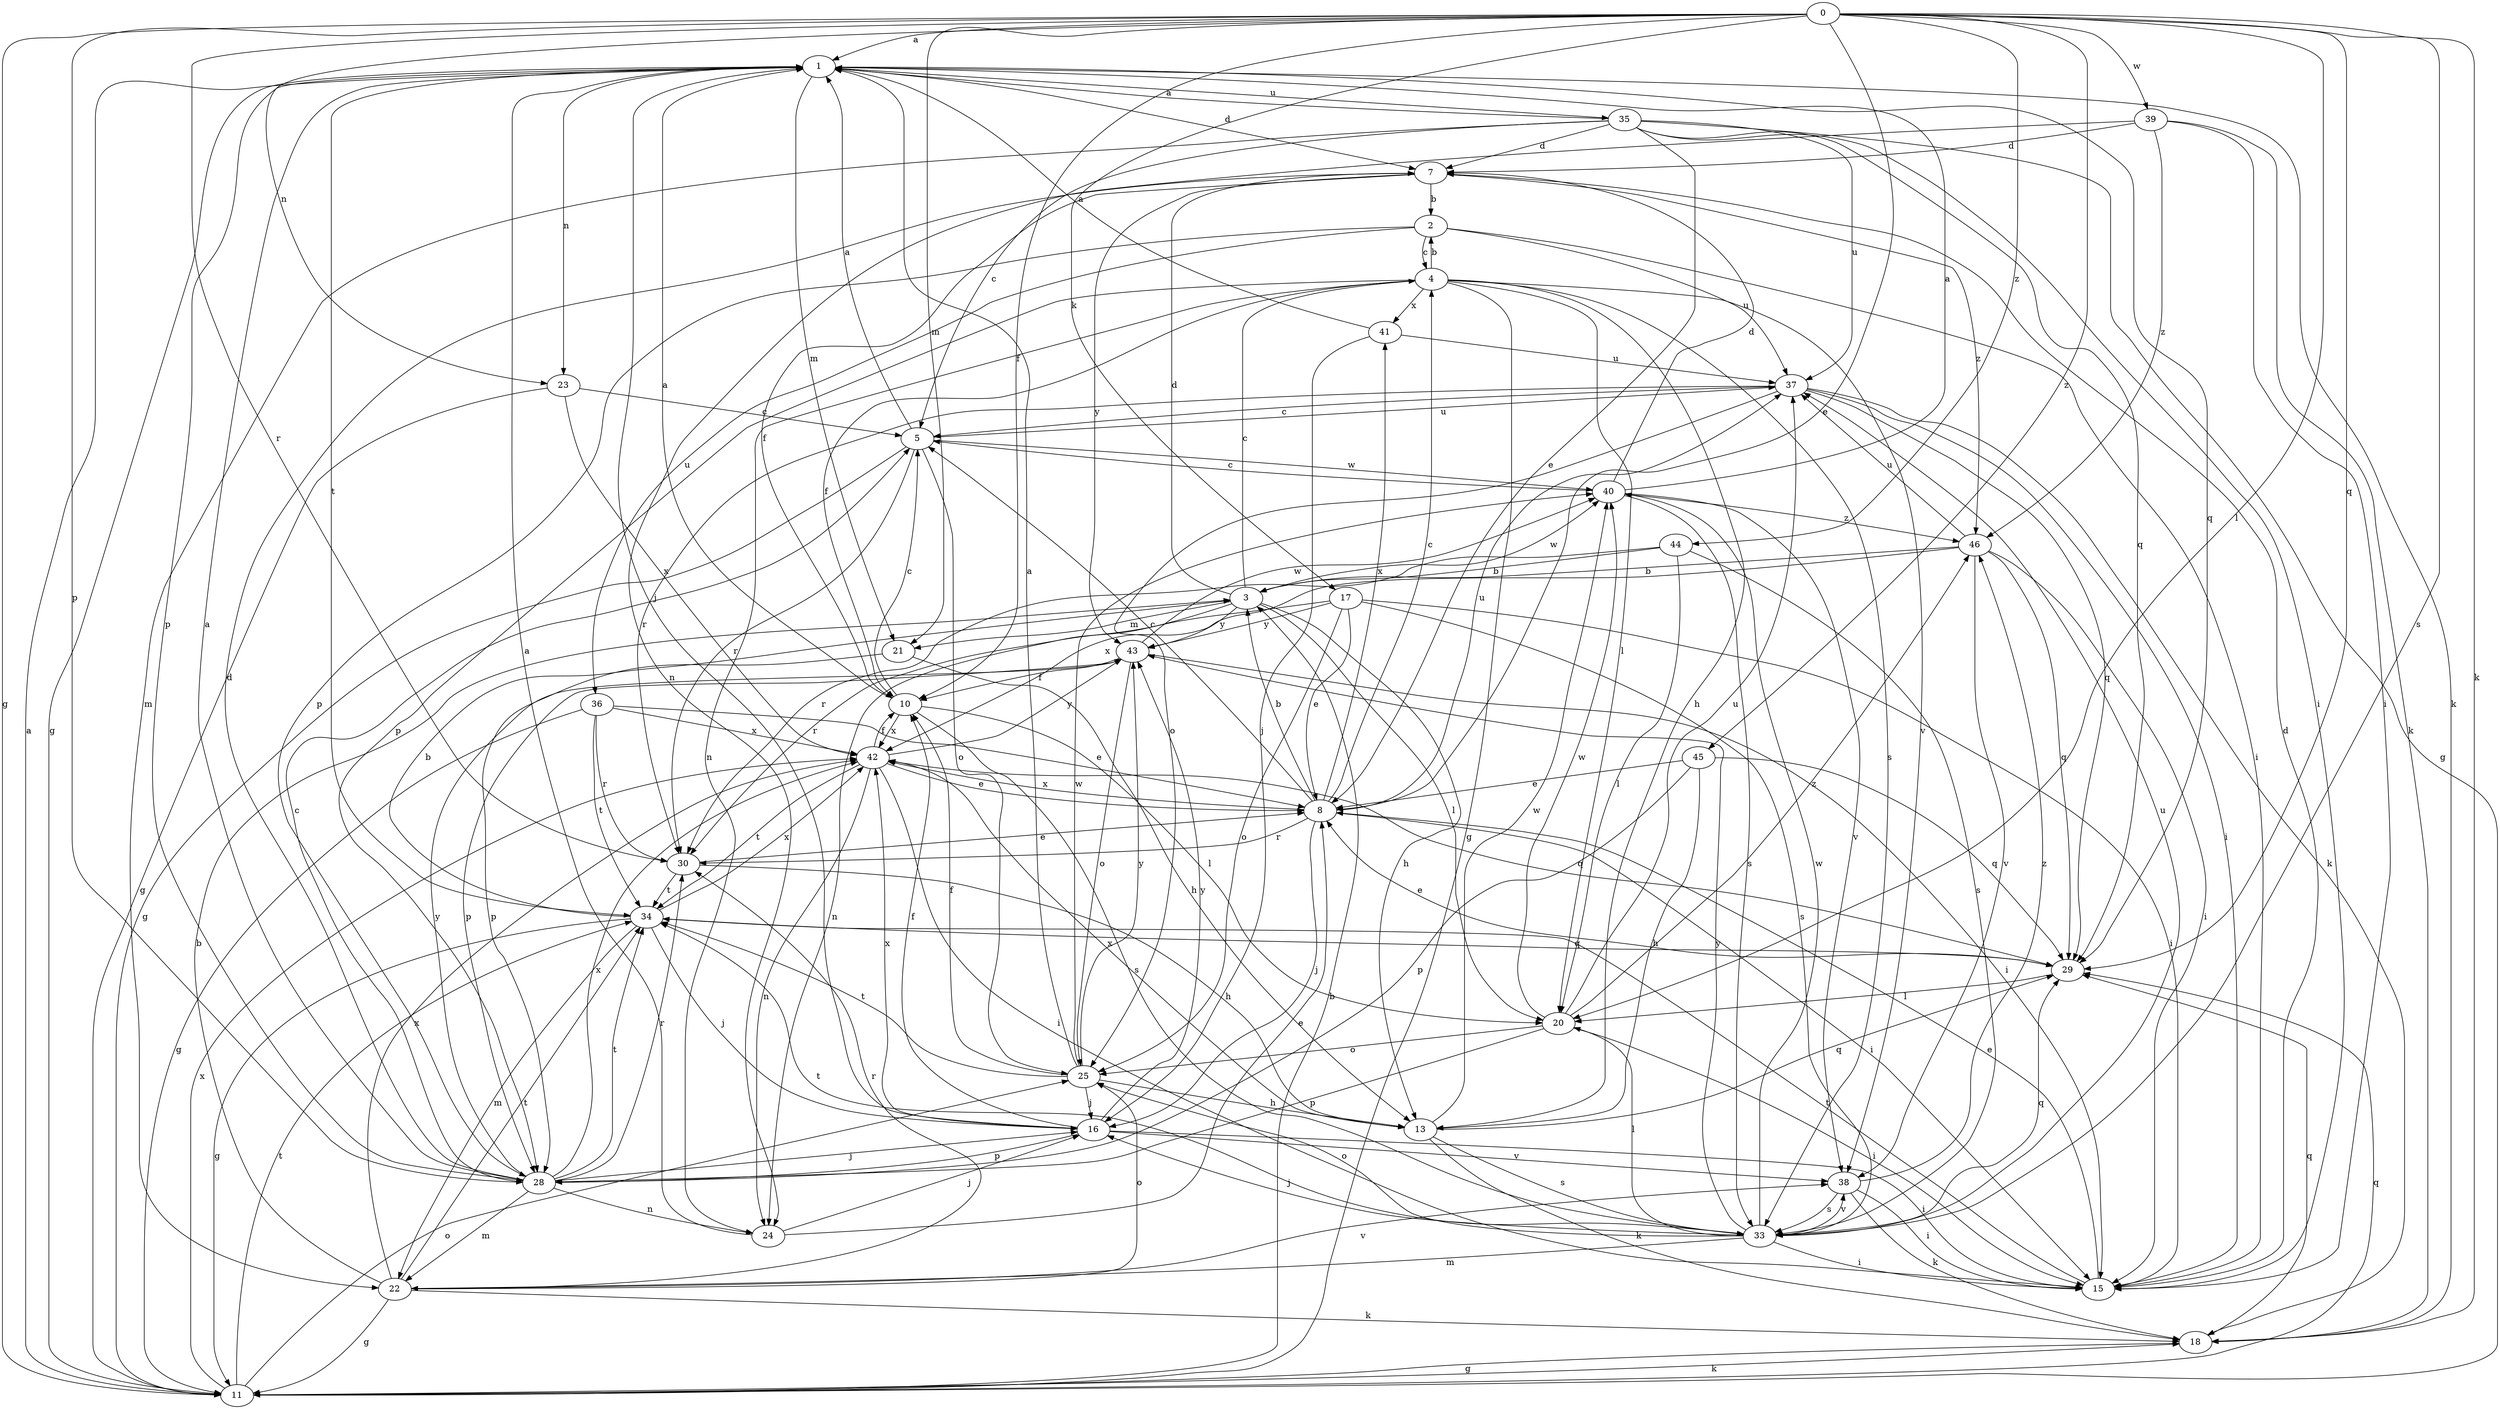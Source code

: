 strict digraph  {
0;
1;
2;
3;
4;
5;
7;
8;
10;
11;
13;
15;
16;
17;
18;
20;
21;
22;
23;
24;
25;
28;
29;
30;
33;
34;
35;
36;
37;
38;
39;
40;
41;
42;
43;
44;
45;
46;
0 -> 1  [label=a];
0 -> 8  [label=e];
0 -> 10  [label=f];
0 -> 11  [label=g];
0 -> 17  [label=k];
0 -> 18  [label=k];
0 -> 20  [label=l];
0 -> 21  [label=m];
0 -> 23  [label=n];
0 -> 28  [label=p];
0 -> 29  [label=q];
0 -> 30  [label=r];
0 -> 33  [label=s];
0 -> 39  [label=w];
0 -> 44  [label=z];
0 -> 45  [label=z];
1 -> 7  [label=d];
1 -> 11  [label=g];
1 -> 16  [label=j];
1 -> 18  [label=k];
1 -> 21  [label=m];
1 -> 23  [label=n];
1 -> 28  [label=p];
1 -> 29  [label=q];
1 -> 34  [label=t];
1 -> 35  [label=u];
2 -> 4  [label=c];
2 -> 15  [label=i];
2 -> 28  [label=p];
2 -> 36  [label=u];
2 -> 37  [label=u];
3 -> 4  [label=c];
3 -> 7  [label=d];
3 -> 13  [label=h];
3 -> 20  [label=l];
3 -> 21  [label=m];
3 -> 24  [label=n];
3 -> 40  [label=w];
3 -> 43  [label=y];
4 -> 2  [label=b];
4 -> 10  [label=f];
4 -> 11  [label=g];
4 -> 13  [label=h];
4 -> 20  [label=l];
4 -> 24  [label=n];
4 -> 28  [label=p];
4 -> 33  [label=s];
4 -> 38  [label=v];
4 -> 41  [label=x];
5 -> 1  [label=a];
5 -> 11  [label=g];
5 -> 25  [label=o];
5 -> 30  [label=r];
5 -> 37  [label=u];
5 -> 40  [label=w];
7 -> 2  [label=b];
7 -> 10  [label=f];
7 -> 43  [label=y];
7 -> 46  [label=z];
8 -> 3  [label=b];
8 -> 4  [label=c];
8 -> 5  [label=c];
8 -> 15  [label=i];
8 -> 16  [label=j];
8 -> 30  [label=r];
8 -> 37  [label=u];
8 -> 41  [label=x];
8 -> 42  [label=x];
10 -> 1  [label=a];
10 -> 5  [label=c];
10 -> 20  [label=l];
10 -> 33  [label=s];
10 -> 42  [label=x];
11 -> 1  [label=a];
11 -> 3  [label=b];
11 -> 18  [label=k];
11 -> 25  [label=o];
11 -> 29  [label=q];
11 -> 34  [label=t];
11 -> 42  [label=x];
13 -> 18  [label=k];
13 -> 29  [label=q];
13 -> 33  [label=s];
13 -> 40  [label=w];
13 -> 42  [label=x];
15 -> 7  [label=d];
15 -> 8  [label=e];
15 -> 34  [label=t];
16 -> 10  [label=f];
16 -> 15  [label=i];
16 -> 28  [label=p];
16 -> 38  [label=v];
16 -> 42  [label=x];
16 -> 43  [label=y];
17 -> 8  [label=e];
17 -> 15  [label=i];
17 -> 25  [label=o];
17 -> 30  [label=r];
17 -> 33  [label=s];
17 -> 43  [label=y];
18 -> 11  [label=g];
18 -> 29  [label=q];
20 -> 15  [label=i];
20 -> 25  [label=o];
20 -> 28  [label=p];
20 -> 37  [label=u];
20 -> 40  [label=w];
20 -> 46  [label=z];
21 -> 13  [label=h];
21 -> 28  [label=p];
22 -> 3  [label=b];
22 -> 11  [label=g];
22 -> 18  [label=k];
22 -> 25  [label=o];
22 -> 30  [label=r];
22 -> 34  [label=t];
22 -> 38  [label=v];
22 -> 42  [label=x];
23 -> 5  [label=c];
23 -> 11  [label=g];
23 -> 42  [label=x];
24 -> 1  [label=a];
24 -> 8  [label=e];
24 -> 16  [label=j];
25 -> 1  [label=a];
25 -> 10  [label=f];
25 -> 13  [label=h];
25 -> 16  [label=j];
25 -> 34  [label=t];
25 -> 40  [label=w];
25 -> 43  [label=y];
28 -> 1  [label=a];
28 -> 5  [label=c];
28 -> 7  [label=d];
28 -> 16  [label=j];
28 -> 22  [label=m];
28 -> 24  [label=n];
28 -> 30  [label=r];
28 -> 34  [label=t];
28 -> 42  [label=x];
28 -> 43  [label=y];
29 -> 8  [label=e];
29 -> 20  [label=l];
30 -> 8  [label=e];
30 -> 13  [label=h];
30 -> 34  [label=t];
33 -> 15  [label=i];
33 -> 16  [label=j];
33 -> 20  [label=l];
33 -> 22  [label=m];
33 -> 25  [label=o];
33 -> 29  [label=q];
33 -> 34  [label=t];
33 -> 37  [label=u];
33 -> 38  [label=v];
33 -> 40  [label=w];
33 -> 43  [label=y];
34 -> 3  [label=b];
34 -> 11  [label=g];
34 -> 16  [label=j];
34 -> 22  [label=m];
34 -> 29  [label=q];
34 -> 42  [label=x];
35 -> 1  [label=a];
35 -> 5  [label=c];
35 -> 7  [label=d];
35 -> 8  [label=e];
35 -> 11  [label=g];
35 -> 15  [label=i];
35 -> 22  [label=m];
35 -> 29  [label=q];
35 -> 37  [label=u];
36 -> 8  [label=e];
36 -> 11  [label=g];
36 -> 30  [label=r];
36 -> 34  [label=t];
36 -> 42  [label=x];
37 -> 5  [label=c];
37 -> 15  [label=i];
37 -> 18  [label=k];
37 -> 25  [label=o];
37 -> 29  [label=q];
37 -> 30  [label=r];
38 -> 15  [label=i];
38 -> 18  [label=k];
38 -> 33  [label=s];
38 -> 46  [label=z];
39 -> 7  [label=d];
39 -> 15  [label=i];
39 -> 18  [label=k];
39 -> 24  [label=n];
39 -> 46  [label=z];
40 -> 1  [label=a];
40 -> 5  [label=c];
40 -> 7  [label=d];
40 -> 33  [label=s];
40 -> 38  [label=v];
40 -> 46  [label=z];
41 -> 1  [label=a];
41 -> 16  [label=j];
41 -> 37  [label=u];
42 -> 8  [label=e];
42 -> 10  [label=f];
42 -> 15  [label=i];
42 -> 24  [label=n];
42 -> 29  [label=q];
42 -> 34  [label=t];
42 -> 43  [label=y];
43 -> 10  [label=f];
43 -> 15  [label=i];
43 -> 25  [label=o];
43 -> 28  [label=p];
43 -> 40  [label=w];
44 -> 3  [label=b];
44 -> 20  [label=l];
44 -> 30  [label=r];
44 -> 33  [label=s];
45 -> 8  [label=e];
45 -> 13  [label=h];
45 -> 28  [label=p];
45 -> 29  [label=q];
46 -> 3  [label=b];
46 -> 15  [label=i];
46 -> 29  [label=q];
46 -> 37  [label=u];
46 -> 38  [label=v];
46 -> 42  [label=x];
}
